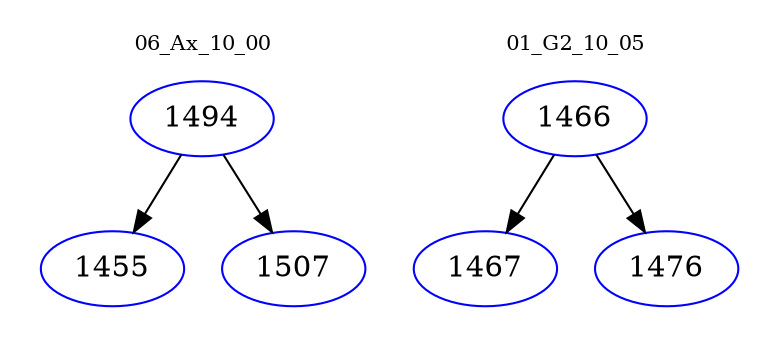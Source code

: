 digraph{
subgraph cluster_0 {
color = white
label = "06_Ax_10_00";
fontsize=10;
T0_1494 [label="1494", color="blue"]
T0_1494 -> T0_1455 [color="black"]
T0_1455 [label="1455", color="blue"]
T0_1494 -> T0_1507 [color="black"]
T0_1507 [label="1507", color="blue"]
}
subgraph cluster_1 {
color = white
label = "01_G2_10_05";
fontsize=10;
T1_1466 [label="1466", color="blue"]
T1_1466 -> T1_1467 [color="black"]
T1_1467 [label="1467", color="blue"]
T1_1466 -> T1_1476 [color="black"]
T1_1476 [label="1476", color="blue"]
}
}
